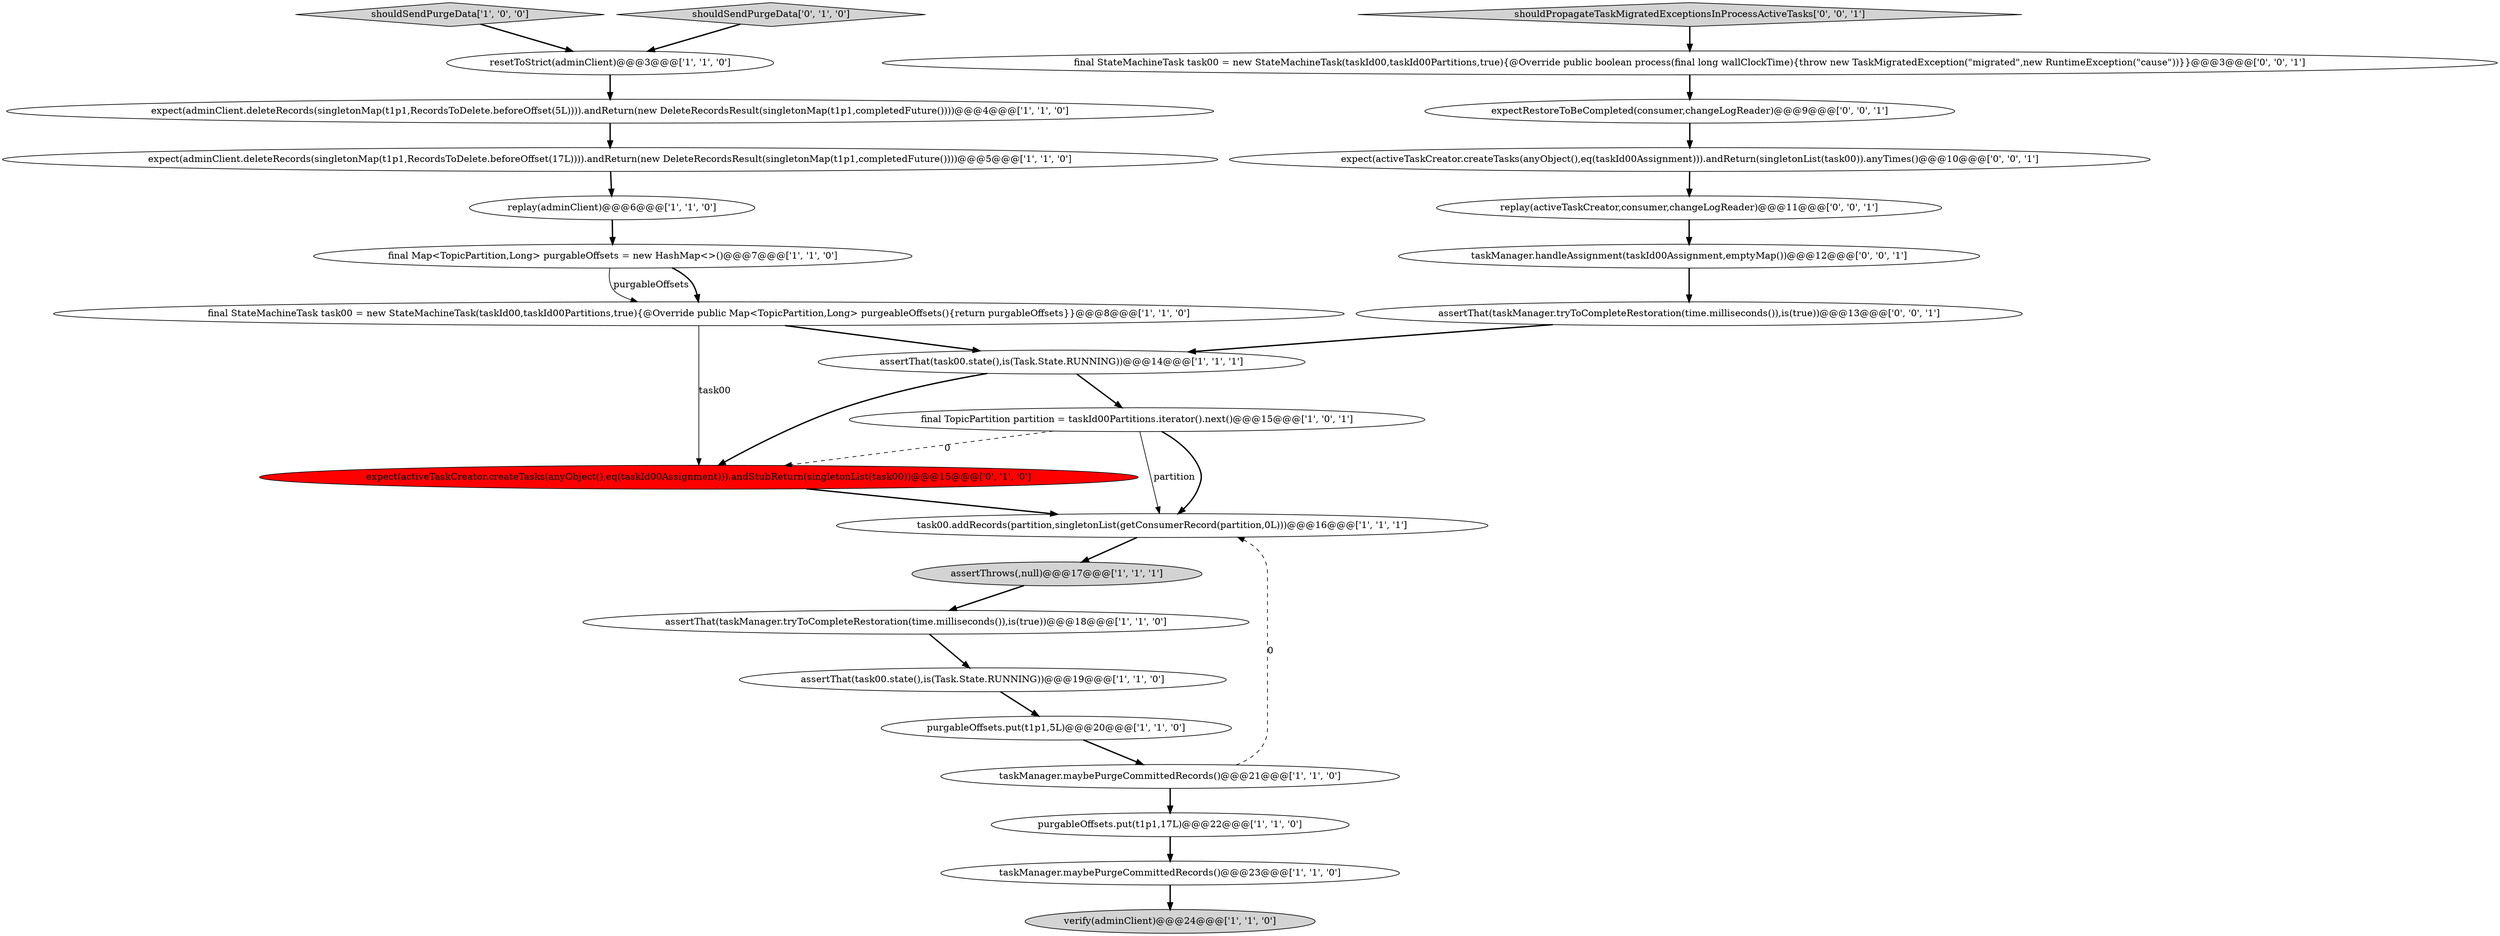 digraph {
21 [style = filled, label = "expect(activeTaskCreator.createTasks(anyObject(),eq(taskId00Assignment))).andReturn(singletonList(task00)).anyTimes()@@@10@@@['0', '0', '1']", fillcolor = white, shape = ellipse image = "AAA0AAABBB3BBB"];
11 [style = filled, label = "shouldSendPurgeData['1', '0', '0']", fillcolor = lightgray, shape = diamond image = "AAA0AAABBB1BBB"];
23 [style = filled, label = "expectRestoreToBeCompleted(consumer,changeLogReader)@@@9@@@['0', '0', '1']", fillcolor = white, shape = ellipse image = "AAA0AAABBB3BBB"];
15 [style = filled, label = "replay(adminClient)@@@6@@@['1', '1', '0']", fillcolor = white, shape = ellipse image = "AAA0AAABBB1BBB"];
5 [style = filled, label = "purgableOffsets.put(t1p1,17L)@@@22@@@['1', '1', '0']", fillcolor = white, shape = ellipse image = "AAA0AAABBB1BBB"];
25 [style = filled, label = "replay(activeTaskCreator,consumer,changeLogReader)@@@11@@@['0', '0', '1']", fillcolor = white, shape = ellipse image = "AAA0AAABBB3BBB"];
22 [style = filled, label = "final StateMachineTask task00 = new StateMachineTask(taskId00,taskId00Partitions,true){@Override public boolean process(final long wallClockTime){throw new TaskMigratedException(\"migrated\",new RuntimeException(\"cause\"))}}@@@3@@@['0', '0', '1']", fillcolor = white, shape = ellipse image = "AAA0AAABBB3BBB"];
14 [style = filled, label = "verify(adminClient)@@@24@@@['1', '1', '0']", fillcolor = lightgray, shape = ellipse image = "AAA0AAABBB1BBB"];
18 [style = filled, label = "shouldSendPurgeData['0', '1', '0']", fillcolor = lightgray, shape = diamond image = "AAA0AAABBB2BBB"];
24 [style = filled, label = "shouldPropagateTaskMigratedExceptionsInProcessActiveTasks['0', '0', '1']", fillcolor = lightgray, shape = diamond image = "AAA0AAABBB3BBB"];
17 [style = filled, label = "taskManager.maybePurgeCommittedRecords()@@@23@@@['1', '1', '0']", fillcolor = white, shape = ellipse image = "AAA0AAABBB1BBB"];
8 [style = filled, label = "purgableOffsets.put(t1p1,5L)@@@20@@@['1', '1', '0']", fillcolor = white, shape = ellipse image = "AAA0AAABBB1BBB"];
19 [style = filled, label = "expect(activeTaskCreator.createTasks(anyObject(),eq(taskId00Assignment))).andStubReturn(singletonList(task00))@@@15@@@['0', '1', '0']", fillcolor = red, shape = ellipse image = "AAA1AAABBB2BBB"];
1 [style = filled, label = "task00.addRecords(partition,singletonList(getConsumerRecord(partition,0L)))@@@16@@@['1', '1', '1']", fillcolor = white, shape = ellipse image = "AAA0AAABBB1BBB"];
20 [style = filled, label = "assertThat(taskManager.tryToCompleteRestoration(time.milliseconds()),is(true))@@@13@@@['0', '0', '1']", fillcolor = white, shape = ellipse image = "AAA0AAABBB3BBB"];
13 [style = filled, label = "final Map<TopicPartition,Long> purgableOffsets = new HashMap<>()@@@7@@@['1', '1', '0']", fillcolor = white, shape = ellipse image = "AAA0AAABBB1BBB"];
9 [style = filled, label = "assertThat(taskManager.tryToCompleteRestoration(time.milliseconds()),is(true))@@@18@@@['1', '1', '0']", fillcolor = white, shape = ellipse image = "AAA0AAABBB1BBB"];
6 [style = filled, label = "final TopicPartition partition = taskId00Partitions.iterator().next()@@@15@@@['1', '0', '1']", fillcolor = white, shape = ellipse image = "AAA0AAABBB1BBB"];
26 [style = filled, label = "taskManager.handleAssignment(taskId00Assignment,emptyMap())@@@12@@@['0', '0', '1']", fillcolor = white, shape = ellipse image = "AAA0AAABBB3BBB"];
0 [style = filled, label = "expect(adminClient.deleteRecords(singletonMap(t1p1,RecordsToDelete.beforeOffset(5L)))).andReturn(new DeleteRecordsResult(singletonMap(t1p1,completedFuture())))@@@4@@@['1', '1', '0']", fillcolor = white, shape = ellipse image = "AAA0AAABBB1BBB"];
10 [style = filled, label = "assertThat(task00.state(),is(Task.State.RUNNING))@@@14@@@['1', '1', '1']", fillcolor = white, shape = ellipse image = "AAA0AAABBB1BBB"];
16 [style = filled, label = "assertThat(task00.state(),is(Task.State.RUNNING))@@@19@@@['1', '1', '0']", fillcolor = white, shape = ellipse image = "AAA0AAABBB1BBB"];
7 [style = filled, label = "assertThrows(,null)@@@17@@@['1', '1', '1']", fillcolor = lightgray, shape = ellipse image = "AAA0AAABBB1BBB"];
2 [style = filled, label = "final StateMachineTask task00 = new StateMachineTask(taskId00,taskId00Partitions,true){@Override public Map<TopicPartition,Long> purgeableOffsets(){return purgableOffsets}}@@@8@@@['1', '1', '0']", fillcolor = white, shape = ellipse image = "AAA0AAABBB1BBB"];
4 [style = filled, label = "expect(adminClient.deleteRecords(singletonMap(t1p1,RecordsToDelete.beforeOffset(17L)))).andReturn(new DeleteRecordsResult(singletonMap(t1p1,completedFuture())))@@@5@@@['1', '1', '0']", fillcolor = white, shape = ellipse image = "AAA0AAABBB1BBB"];
3 [style = filled, label = "taskManager.maybePurgeCommittedRecords()@@@21@@@['1', '1', '0']", fillcolor = white, shape = ellipse image = "AAA0AAABBB1BBB"];
12 [style = filled, label = "resetToStrict(adminClient)@@@3@@@['1', '1', '0']", fillcolor = white, shape = ellipse image = "AAA0AAABBB1BBB"];
15->13 [style = bold, label=""];
13->2 [style = solid, label="purgableOffsets"];
6->1 [style = solid, label="partition"];
16->8 [style = bold, label=""];
3->1 [style = dashed, label="0"];
10->19 [style = bold, label=""];
8->3 [style = bold, label=""];
4->15 [style = bold, label=""];
2->19 [style = solid, label="task00"];
18->12 [style = bold, label=""];
11->12 [style = bold, label=""];
21->25 [style = bold, label=""];
2->10 [style = bold, label=""];
5->17 [style = bold, label=""];
12->0 [style = bold, label=""];
1->7 [style = bold, label=""];
10->6 [style = bold, label=""];
22->23 [style = bold, label=""];
9->16 [style = bold, label=""];
24->22 [style = bold, label=""];
20->10 [style = bold, label=""];
7->9 [style = bold, label=""];
6->1 [style = bold, label=""];
19->1 [style = bold, label=""];
3->5 [style = bold, label=""];
23->21 [style = bold, label=""];
0->4 [style = bold, label=""];
17->14 [style = bold, label=""];
25->26 [style = bold, label=""];
6->19 [style = dashed, label="0"];
26->20 [style = bold, label=""];
13->2 [style = bold, label=""];
}
